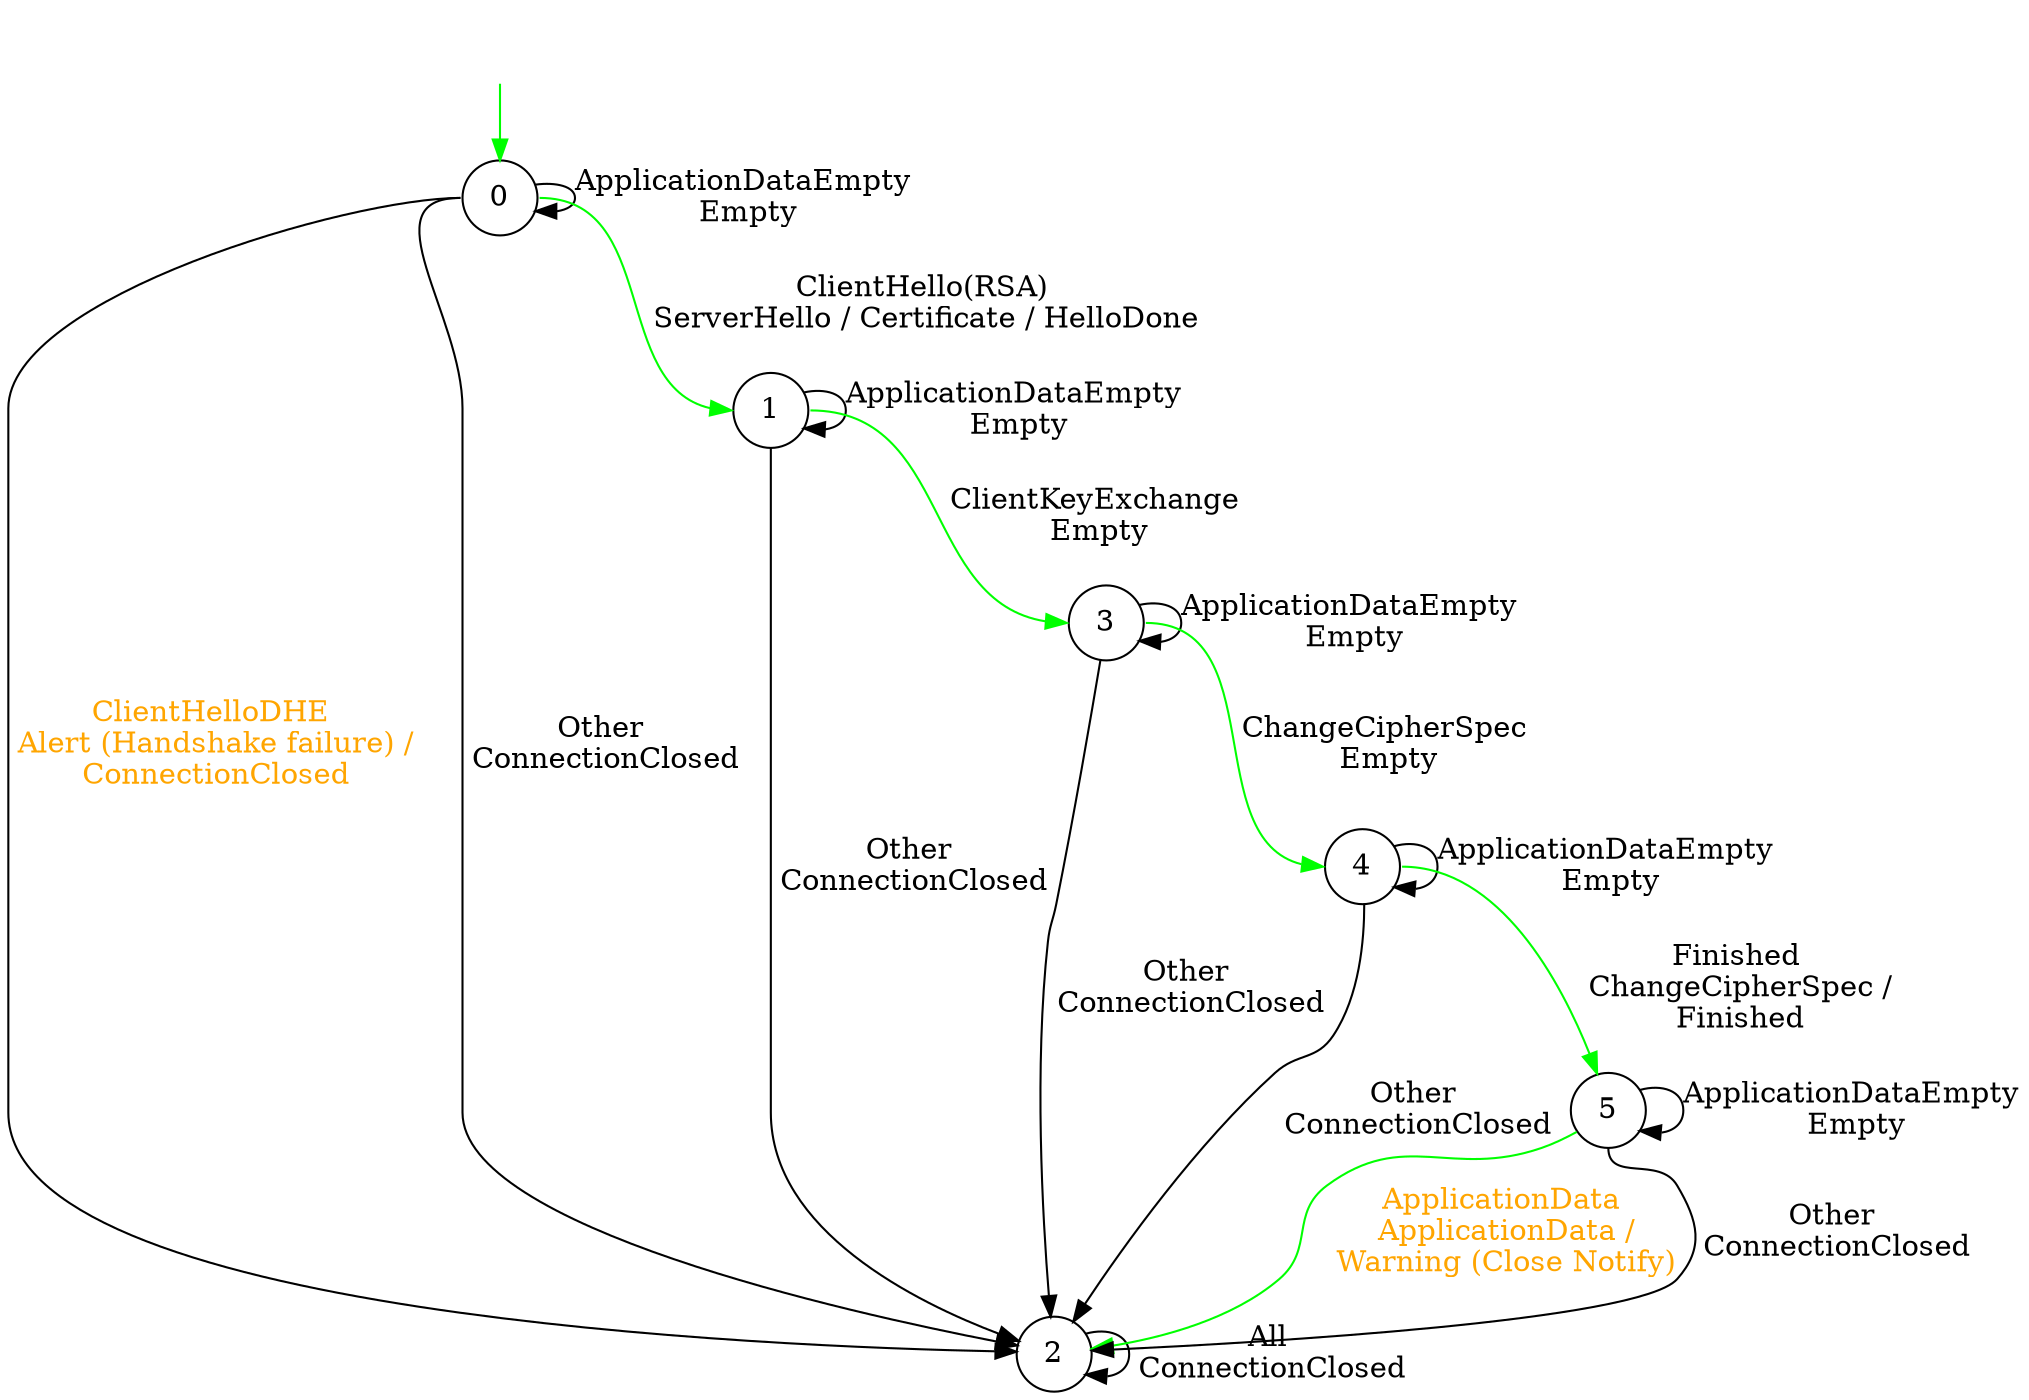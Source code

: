 digraph g {
graph [ dpi = 300 ];
__start0 [label="" shape="none"];

	s0 [shape="circle" label="0"];
	s1 [shape="circle" label="1"];
	s2 [shape="circle" label="2"];
	s3 [shape="circle" label="3"];
	s4 [shape="circle" label="4"];
	s5 [shape="circle" label="5"];
	
	edge[color=green weight=2]
	s0:e -> s1:w [label=<ClientHello(RSA)<BR/> ServerHello / Certificate / HelloDone>];
	s1:e -> s3:w [label=<ClientKeyExchange<BR/> Empty>];
	s3:e -> s4:w [label=<ChangeCipherSpec<BR/> Empty>];
	s4:e -> s5 [label=<Finished<BR/> ChangeCipherSpec /<BR/> Finished>];
	s5 -> s2 [label=<ApplicationData<BR/> ApplicationData /<BR/> Warning (Close Notify)> fontcolor=orange];
	__start0 -> s0; 
	
	edge[color=black]
	s0:w -> s2 [label=<ClientHelloDHE<BR/> Alert (Handshake failure) /<BR/> ConnectionClosed> fontcolor=orange];
	s0:w -> s2 [label=<Other<BR/> ConnectionClosed>];
	s0 -> s0 [label=<ApplicationDataEmpty<BR/> Empty>];
	
	s1:s -> s2 [label=<Other<BR/> ConnectionClosed>];
	s1 -> s1 [label=<ApplicationDataEmpty<BR/> Empty>];

	s2 -> s2 [label=<All<BR/> ConnectionClosed>];
	
	s3 -> s3 [label=<ApplicationDataEmpty<BR/> Empty>];
	s3 -> s2 [label=<Other<BR/> ConnectionClosed>];
	
	s4 -> s4 [label=<ApplicationDataEmpty<BR/> Empty>];
	s4 -> s2 [label=<Other<BR/> ConnectionClosed>];
	
    s5 -> s5 [label=<ApplicationDataEmpty<BR/> Empty>];
	s5:s -> s2 [label=<Other<BR/> ConnectionClosed>];

}